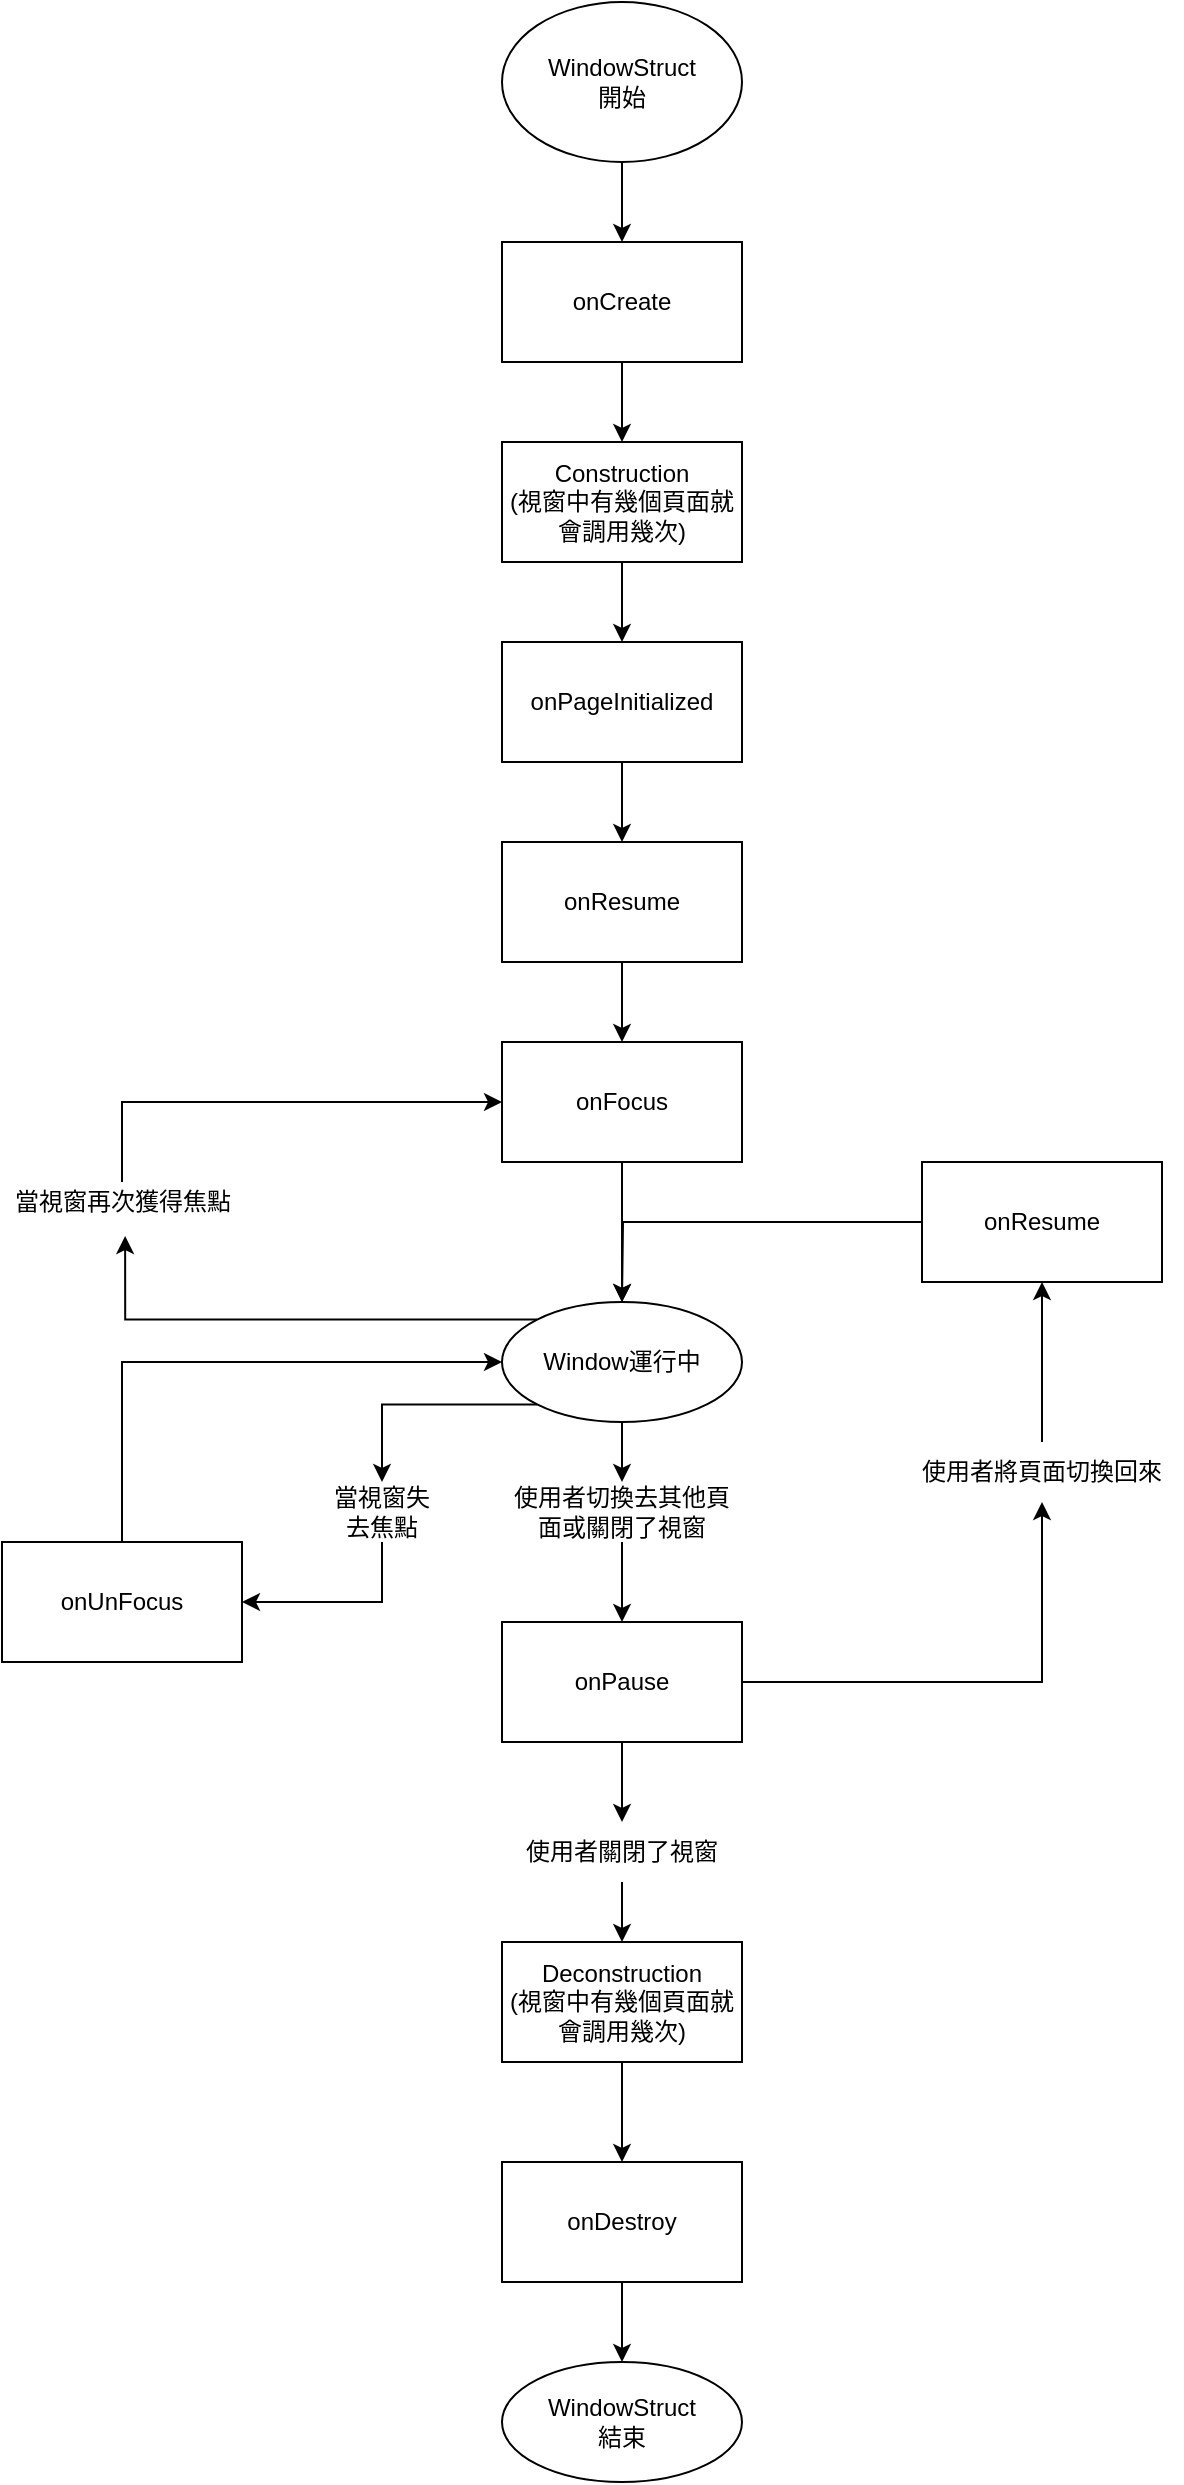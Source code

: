 <mxfile version="16.5.1" type="device"><diagram id="vlnszxw4udNjjiIk3B5S" name="第1頁"><mxGraphModel dx="870" dy="689" grid="1" gridSize="10" guides="1" tooltips="1" connect="1" arrows="1" fold="1" page="1" pageScale="1" pageWidth="827" pageHeight="1169" math="0" shadow="0"><root><mxCell id="0"/><mxCell id="1" parent="0"/><mxCell id="LfhQGxkoZQk34lV546XF-3" value="" style="edgeStyle=orthogonalEdgeStyle;rounded=0;orthogonalLoop=1;jettySize=auto;html=1;" parent="1" source="LfhQGxkoZQk34lV546XF-1" target="LfhQGxkoZQk34lV546XF-2" edge="1"><mxGeometry relative="1" as="geometry"/></mxCell><mxCell id="LfhQGxkoZQk34lV546XF-1" value="WindowStruct&lt;br&gt;開始" style="ellipse;whiteSpace=wrap;html=1;" parent="1" vertex="1"><mxGeometry x="250" y="30" width="120" height="80" as="geometry"/></mxCell><mxCell id="LfhQGxkoZQk34lV546XF-5" value="" style="edgeStyle=orthogonalEdgeStyle;rounded=0;orthogonalLoop=1;jettySize=auto;html=1;" parent="1" source="LfhQGxkoZQk34lV546XF-2" target="LfhQGxkoZQk34lV546XF-4" edge="1"><mxGeometry relative="1" as="geometry"/></mxCell><mxCell id="LfhQGxkoZQk34lV546XF-2" value="onCreate" style="whiteSpace=wrap;html=1;" parent="1" vertex="1"><mxGeometry x="250" y="150" width="120" height="60" as="geometry"/></mxCell><mxCell id="LfhQGxkoZQk34lV546XF-7" value="" style="edgeStyle=orthogonalEdgeStyle;rounded=0;orthogonalLoop=1;jettySize=auto;html=1;" parent="1" source="LfhQGxkoZQk34lV546XF-4" target="LfhQGxkoZQk34lV546XF-6" edge="1"><mxGeometry relative="1" as="geometry"/></mxCell><mxCell id="LfhQGxkoZQk34lV546XF-4" value="Construction&lt;br&gt;(視窗中有幾個頁面就會調用幾次)" style="whiteSpace=wrap;html=1;" parent="1" vertex="1"><mxGeometry x="250" y="250" width="120" height="60" as="geometry"/></mxCell><mxCell id="LfhQGxkoZQk34lV546XF-11" value="" style="edgeStyle=orthogonalEdgeStyle;rounded=0;orthogonalLoop=1;jettySize=auto;html=1;" parent="1" source="LfhQGxkoZQk34lV546XF-6" target="LfhQGxkoZQk34lV546XF-10" edge="1"><mxGeometry relative="1" as="geometry"/></mxCell><mxCell id="LfhQGxkoZQk34lV546XF-6" value="onPageInitialized" style="whiteSpace=wrap;html=1;" parent="1" vertex="1"><mxGeometry x="250" y="350" width="120" height="60" as="geometry"/></mxCell><mxCell id="LfhQGxkoZQk34lV546XF-50" value="" style="edgeStyle=orthogonalEdgeStyle;rounded=0;orthogonalLoop=1;jettySize=auto;html=1;" parent="1" source="LfhQGxkoZQk34lV546XF-10" target="LfhQGxkoZQk34lV546XF-49" edge="1"><mxGeometry relative="1" as="geometry"/></mxCell><mxCell id="LfhQGxkoZQk34lV546XF-10" value="onResume" style="whiteSpace=wrap;html=1;" parent="1" vertex="1"><mxGeometry x="250" y="450" width="120" height="60" as="geometry"/></mxCell><mxCell id="LfhQGxkoZQk34lV546XF-40" value="" style="edgeStyle=orthogonalEdgeStyle;rounded=0;orthogonalLoop=1;jettySize=auto;html=1;" parent="1" source="LfhQGxkoZQk34lV546XF-12" target="LfhQGxkoZQk34lV546XF-38" edge="1"><mxGeometry relative="1" as="geometry"/></mxCell><mxCell id="6Hd1Qs68QGgjbI2-4bm1-6" style="edgeStyle=orthogonalEdgeStyle;rounded=0;orthogonalLoop=1;jettySize=auto;html=1;exitX=0;exitY=1;exitDx=0;exitDy=0;entryX=0.5;entryY=0;entryDx=0;entryDy=0;" edge="1" parent="1" source="LfhQGxkoZQk34lV546XF-12" target="LfhQGxkoZQk34lV546XF-54"><mxGeometry relative="1" as="geometry"/></mxCell><mxCell id="6Hd1Qs68QGgjbI2-4bm1-8" style="edgeStyle=orthogonalEdgeStyle;rounded=0;orthogonalLoop=1;jettySize=auto;html=1;exitX=0;exitY=0;exitDx=0;exitDy=0;entryX=0.513;entryY=1.35;entryDx=0;entryDy=0;entryPerimeter=0;" edge="1" parent="1" source="LfhQGxkoZQk34lV546XF-12" target="LfhQGxkoZQk34lV546XF-59"><mxGeometry relative="1" as="geometry"/></mxCell><mxCell id="LfhQGxkoZQk34lV546XF-12" value="Window運行中" style="ellipse;whiteSpace=wrap;html=1;" parent="1" vertex="1"><mxGeometry x="250" y="680" width="120" height="60" as="geometry"/></mxCell><mxCell id="LfhQGxkoZQk34lV546XF-43" value="" style="edgeStyle=orthogonalEdgeStyle;rounded=0;orthogonalLoop=1;jettySize=auto;html=1;" parent="1" source="LfhQGxkoZQk34lV546XF-14" target="LfhQGxkoZQk34lV546XF-42" edge="1"><mxGeometry relative="1" as="geometry"/></mxCell><mxCell id="LfhQGxkoZQk34lV546XF-47" value="" style="edgeStyle=orthogonalEdgeStyle;rounded=0;orthogonalLoop=1;jettySize=auto;html=1;" parent="1" source="LfhQGxkoZQk34lV546XF-14" target="LfhQGxkoZQk34lV546XF-46" edge="1"><mxGeometry relative="1" as="geometry"/></mxCell><mxCell id="LfhQGxkoZQk34lV546XF-14" value="onPause" style="whiteSpace=wrap;html=1;" parent="1" vertex="1"><mxGeometry x="250" y="840" width="120" height="60" as="geometry"/></mxCell><mxCell id="LfhQGxkoZQk34lV546XF-19" value="" style="edgeStyle=orthogonalEdgeStyle;rounded=0;orthogonalLoop=1;jettySize=auto;html=1;" parent="1" source="LfhQGxkoZQk34lV546XF-16" target="LfhQGxkoZQk34lV546XF-18" edge="1"><mxGeometry relative="1" as="geometry"/></mxCell><mxCell id="LfhQGxkoZQk34lV546XF-16" value="Deconstruction&lt;br&gt;(視窗中有幾個頁面就會調用幾次)" style="whiteSpace=wrap;html=1;" parent="1" vertex="1"><mxGeometry x="250" y="1000" width="120" height="60" as="geometry"/></mxCell><mxCell id="LfhQGxkoZQk34lV546XF-37" value="" style="edgeStyle=orthogonalEdgeStyle;rounded=0;orthogonalLoop=1;jettySize=auto;html=1;" parent="1" source="LfhQGxkoZQk34lV546XF-18" target="LfhQGxkoZQk34lV546XF-36" edge="1"><mxGeometry relative="1" as="geometry"/></mxCell><mxCell id="LfhQGxkoZQk34lV546XF-18" value="onDestroy" style="whiteSpace=wrap;html=1;" parent="1" vertex="1"><mxGeometry x="250" y="1110" width="120" height="60" as="geometry"/></mxCell><mxCell id="LfhQGxkoZQk34lV546XF-36" value="&lt;span&gt;WindowStruct&lt;/span&gt;&lt;br&gt;結束" style="ellipse;whiteSpace=wrap;html=1;" parent="1" vertex="1"><mxGeometry x="250" y="1210" width="120" height="60" as="geometry"/></mxCell><mxCell id="LfhQGxkoZQk34lV546XF-41" value="" style="edgeStyle=orthogonalEdgeStyle;rounded=0;orthogonalLoop=1;jettySize=auto;html=1;" parent="1" source="LfhQGxkoZQk34lV546XF-38" target="LfhQGxkoZQk34lV546XF-14" edge="1"><mxGeometry relative="1" as="geometry"/></mxCell><mxCell id="LfhQGxkoZQk34lV546XF-38" value="使用者切換去其他頁面或關閉了視窗" style="text;html=1;strokeColor=none;fillColor=none;align=center;verticalAlign=middle;whiteSpace=wrap;rounded=0;" parent="1" vertex="1"><mxGeometry x="250" y="770" width="120" height="30" as="geometry"/></mxCell><mxCell id="LfhQGxkoZQk34lV546XF-64" value="" style="edgeStyle=orthogonalEdgeStyle;rounded=0;orthogonalLoop=1;jettySize=auto;html=1;" parent="1" source="LfhQGxkoZQk34lV546XF-42" target="LfhQGxkoZQk34lV546XF-63" edge="1"><mxGeometry relative="1" as="geometry"/></mxCell><mxCell id="LfhQGxkoZQk34lV546XF-42" value="使用者將頁面切換回來" style="text;html=1;strokeColor=none;fillColor=none;align=center;verticalAlign=middle;whiteSpace=wrap;rounded=0;" parent="1" vertex="1"><mxGeometry x="450" y="750" width="140" height="30" as="geometry"/></mxCell><mxCell id="LfhQGxkoZQk34lV546XF-48" style="edgeStyle=orthogonalEdgeStyle;rounded=0;orthogonalLoop=1;jettySize=auto;html=1;exitX=0.5;exitY=1;exitDx=0;exitDy=0;entryX=0.5;entryY=0;entryDx=0;entryDy=0;" parent="1" source="LfhQGxkoZQk34lV546XF-46" target="LfhQGxkoZQk34lV546XF-16" edge="1"><mxGeometry relative="1" as="geometry"/></mxCell><mxCell id="LfhQGxkoZQk34lV546XF-46" value="使用者關閉了視窗" style="text;html=1;strokeColor=none;fillColor=none;align=center;verticalAlign=middle;whiteSpace=wrap;rounded=0;" parent="1" vertex="1"><mxGeometry x="260" y="940" width="100" height="30" as="geometry"/></mxCell><mxCell id="LfhQGxkoZQk34lV546XF-51" style="edgeStyle=orthogonalEdgeStyle;rounded=0;orthogonalLoop=1;jettySize=auto;html=1;exitX=0.5;exitY=1;exitDx=0;exitDy=0;entryX=0.5;entryY=0;entryDx=0;entryDy=0;" parent="1" source="LfhQGxkoZQk34lV546XF-49" target="LfhQGxkoZQk34lV546XF-12" edge="1"><mxGeometry relative="1" as="geometry"/></mxCell><mxCell id="LfhQGxkoZQk34lV546XF-49" value="onFocus" style="whiteSpace=wrap;html=1;" parent="1" vertex="1"><mxGeometry x="250" y="550" width="120" height="60" as="geometry"/></mxCell><mxCell id="6Hd1Qs68QGgjbI2-4bm1-5" style="edgeStyle=orthogonalEdgeStyle;rounded=0;orthogonalLoop=1;jettySize=auto;html=1;exitX=0.5;exitY=1;exitDx=0;exitDy=0;entryX=1;entryY=0.5;entryDx=0;entryDy=0;" edge="1" parent="1" source="LfhQGxkoZQk34lV546XF-54" target="LfhQGxkoZQk34lV546XF-57"><mxGeometry relative="1" as="geometry"/></mxCell><mxCell id="LfhQGxkoZQk34lV546XF-54" value="當視窗失去焦點" style="text;html=1;strokeColor=none;fillColor=none;align=center;verticalAlign=middle;whiteSpace=wrap;rounded=0;" parent="1" vertex="1"><mxGeometry x="160" y="770" width="60" height="30" as="geometry"/></mxCell><mxCell id="6Hd1Qs68QGgjbI2-4bm1-7" style="edgeStyle=orthogonalEdgeStyle;rounded=0;orthogonalLoop=1;jettySize=auto;html=1;entryX=0;entryY=0.5;entryDx=0;entryDy=0;" edge="1" parent="1" source="LfhQGxkoZQk34lV546XF-57" target="LfhQGxkoZQk34lV546XF-12"><mxGeometry relative="1" as="geometry"><Array as="points"><mxPoint x="60" y="710"/></Array></mxGeometry></mxCell><mxCell id="LfhQGxkoZQk34lV546XF-57" value="onUnFocus" style="whiteSpace=wrap;html=1;" parent="1" vertex="1"><mxGeometry y="800" width="120" height="60" as="geometry"/></mxCell><mxCell id="LfhQGxkoZQk34lV546XF-62" style="edgeStyle=orthogonalEdgeStyle;rounded=0;orthogonalLoop=1;jettySize=auto;html=1;entryX=0;entryY=0.5;entryDx=0;entryDy=0;" parent="1" source="LfhQGxkoZQk34lV546XF-59" target="LfhQGxkoZQk34lV546XF-49" edge="1"><mxGeometry relative="1" as="geometry"><Array as="points"><mxPoint x="60" y="580"/></Array></mxGeometry></mxCell><mxCell id="LfhQGxkoZQk34lV546XF-59" value="當視窗再次獲得焦點" style="text;html=1;align=center;verticalAlign=middle;resizable=0;points=[];autosize=1;strokeColor=none;fillColor=none;" parent="1" vertex="1"><mxGeometry y="620" width="120" height="20" as="geometry"/></mxCell><mxCell id="LfhQGxkoZQk34lV546XF-65" style="edgeStyle=orthogonalEdgeStyle;rounded=0;orthogonalLoop=1;jettySize=auto;html=1;" parent="1" source="LfhQGxkoZQk34lV546XF-63" edge="1"><mxGeometry relative="1" as="geometry"><mxPoint x="310" y="680" as="targetPoint"/></mxGeometry></mxCell><mxCell id="LfhQGxkoZQk34lV546XF-63" value="&lt;span&gt;onResume&lt;/span&gt;" style="whiteSpace=wrap;html=1;" parent="1" vertex="1"><mxGeometry x="460" y="610" width="120" height="60" as="geometry"/></mxCell></root></mxGraphModel></diagram></mxfile>